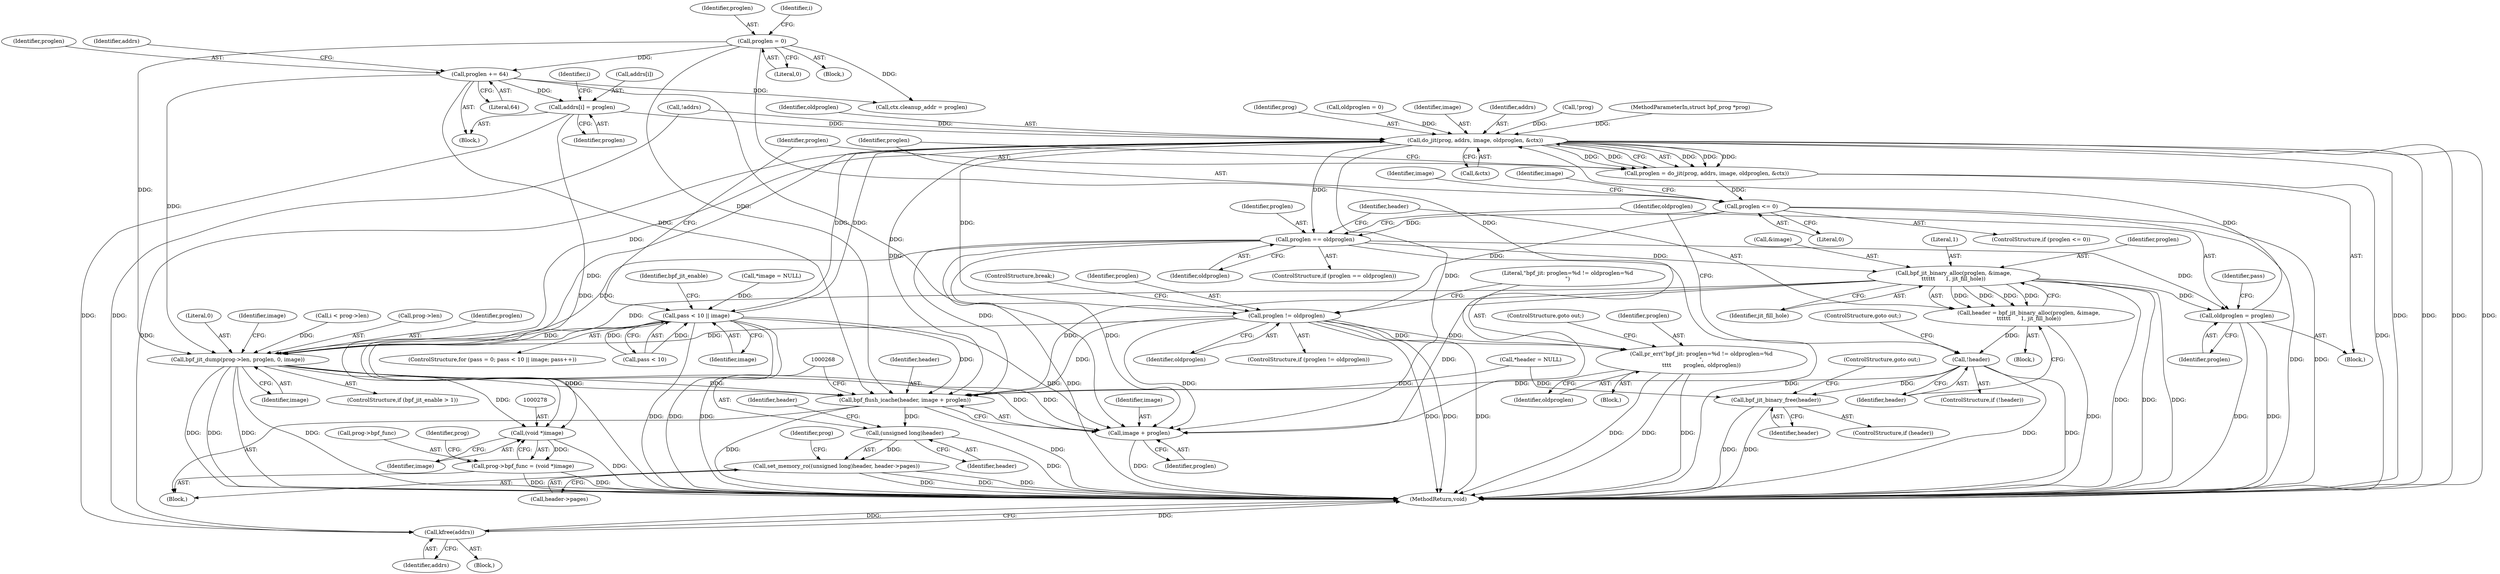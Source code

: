digraph "0_linux_3f7352bf21f8fd7ba3e2fcef9488756f188e12be@array" {
"1000169" [label="(Call,addrs[i] = proglen)"];
"1000166" [label="(Call,proglen += 64)"];
"1000152" [label="(Call,proglen = 0)"];
"1000193" [label="(Call,do_jit(prog, addrs, image, oldproglen, &ctx))"];
"1000183" [label="(Call,pass < 10 || image)"];
"1000251" [label="(Call,bpf_jit_dump(prog->len, proglen, 0, image))"];
"1000261" [label="(Call,bpf_flush_icache(header, image + proglen))"];
"1000267" [label="(Call,(unsigned long)header)"];
"1000266" [label="(Call,set_memory_ro((unsigned long)header, header->pages))"];
"1000263" [label="(Call,image + proglen)"];
"1000277" [label="(Call,(void *)image)"];
"1000273" [label="(Call,prog->bpf_func = (void *)image)"];
"1000191" [label="(Call,proglen = do_jit(prog, addrs, image, oldproglen, &ctx))"];
"1000201" [label="(Call,proglen <= 0)"];
"1000217" [label="(Call,proglen != oldproglen)"];
"1000221" [label="(Call,pr_err(\"bpf_jit: proglen=%d != oldproglen=%d\n\",\n\t\t\t\t       proglen, oldproglen))"];
"1000228" [label="(Call,proglen == oldproglen)"];
"1000234" [label="(Call,bpf_jit_binary_alloc(proglen, &image,\n\t\t\t\t\t\t      1, jit_fill_hole))"];
"1000232" [label="(Call,header = bpf_jit_binary_alloc(proglen, &image,\n\t\t\t\t\t\t      1, jit_fill_hole))"];
"1000241" [label="(Call,!header)"];
"1000210" [label="(Call,bpf_jit_binary_free(header))"];
"1000244" [label="(Call,oldproglen = proglen)"];
"1000286" [label="(Call,kfree(addrs))"];
"1000241" [label="(Call,!header)"];
"1000243" [label="(ControlStructure,goto out;)"];
"1000231" [label="(Block,)"];
"1000269" [label="(Identifier,header)"];
"1000229" [label="(Identifier,proglen)"];
"1000170" [label="(Call,addrs[i])"];
"1000200" [label="(ControlStructure,if (proglen <= 0))"];
"1000222" [label="(Literal,\"bpf_jit: proglen=%d != oldproglen=%d\n\")"];
"1000152" [label="(Call,proglen = 0)"];
"1000256" [label="(Literal,0)"];
"1000266" [label="(Call,set_memory_ro((unsigned long)header, header->pages))"];
"1000147" [label="(Call,!addrs)"];
"1000249" [label="(Identifier,bpf_jit_enable)"];
"1000262" [label="(Identifier,header)"];
"1000225" [label="(ControlStructure,goto out;)"];
"1000210" [label="(Call,bpf_jit_binary_free(header))"];
"1000171" [label="(Identifier,addrs)"];
"1000246" [label="(Identifier,proglen)"];
"1000212" [label="(ControlStructure,goto out;)"];
"1000228" [label="(Call,proglen == oldproglen)"];
"1000259" [label="(Identifier,image)"];
"1000234" [label="(Call,bpf_jit_binary_alloc(proglen, &image,\n\t\t\t\t\t\t      1, jit_fill_hole))"];
"1000257" [label="(Identifier,image)"];
"1000271" [label="(Identifier,header)"];
"1000219" [label="(Identifier,oldproglen)"];
"1000275" [label="(Identifier,prog)"];
"1000242" [label="(Identifier,header)"];
"1000230" [label="(Identifier,oldproglen)"];
"1000195" [label="(Identifier,addrs)"];
"1000116" [label="(Call,*image = NULL)"];
"1000245" [label="(Identifier,oldproglen)"];
"1000179" [label="(ControlStructure,for (pass = 0; pass < 10 || image; pass++))"];
"1000227" [label="(ControlStructure,if (proglen == oldproglen))"];
"1000173" [label="(Identifier,proglen)"];
"1000128" [label="(Call,!prog)"];
"1000203" [label="(Literal,0)"];
"1000226" [label="(ControlStructure,break;)"];
"1000287" [label="(Identifier,addrs)"];
"1000244" [label="(Call,oldproglen = proglen)"];
"1000264" [label="(Identifier,image)"];
"1000190" [label="(Block,)"];
"1000261" [label="(Call,bpf_flush_icache(header, image + proglen))"];
"1000202" [label="(Identifier,proglen)"];
"1000216" [label="(ControlStructure,if (proglen != oldproglen))"];
"1000247" [label="(ControlStructure,if (bpf_jit_enable > 1))"];
"1000184" [label="(Call,pass < 10)"];
"1000238" [label="(Literal,1)"];
"1000277" [label="(Call,(void *)image)"];
"1000191" [label="(Call,proglen = do_jit(prog, addrs, image, oldproglen, &ctx))"];
"1000106" [label="(Call,*header = NULL)"];
"1000260" [label="(Block,)"];
"1000273" [label="(Call,prog->bpf_func = (void *)image)"];
"1000288" [label="(MethodReturn,void)"];
"1000232" [label="(Call,header = bpf_jit_binary_alloc(proglen, &image,\n\t\t\t\t\t\t      1, jit_fill_hole))"];
"1000183" [label="(Call,pass < 10 || image)"];
"1000174" [label="(Call,ctx.cleanup_addr = proglen)"];
"1000251" [label="(Call,bpf_jit_dump(prog->len, proglen, 0, image))"];
"1000270" [label="(Call,header->pages)"];
"1000233" [label="(Identifier,header)"];
"1000192" [label="(Identifier,proglen)"];
"1000158" [label="(Call,i < prog->len)"];
"1000198" [label="(Call,&ctx)"];
"1000208" [label="(ControlStructure,if (header))"];
"1000154" [label="(Literal,0)"];
"1000103" [label="(MethodParameterIn,struct bpf_prog *prog)"];
"1000193" [label="(Call,do_jit(prog, addrs, image, oldproglen, &ctx))"];
"1000267" [label="(Call,(unsigned long)header)"];
"1000167" [label="(Identifier,proglen)"];
"1000153" [label="(Identifier,proglen)"];
"1000217" [label="(Call,proglen != oldproglen)"];
"1000265" [label="(Identifier,proglen)"];
"1000220" [label="(Block,)"];
"1000201" [label="(Call,proglen <= 0)"];
"1000189" [label="(Identifier,pass)"];
"1000168" [label="(Literal,64)"];
"1000165" [label="(Block,)"];
"1000197" [label="(Identifier,oldproglen)"];
"1000164" [label="(Identifier,i)"];
"1000223" [label="(Identifier,proglen)"];
"1000169" [label="(Call,addrs[i] = proglen)"];
"1000235" [label="(Identifier,proglen)"];
"1000263" [label="(Call,image + proglen)"];
"1000194" [label="(Identifier,prog)"];
"1000274" [label="(Call,prog->bpf_func)"];
"1000218" [label="(Identifier,proglen)"];
"1000166" [label="(Call,proglen += 64)"];
"1000214" [label="(Identifier,image)"];
"1000111" [label="(Call,oldproglen = 0)"];
"1000206" [label="(Identifier,image)"];
"1000187" [label="(Identifier,image)"];
"1000286" [label="(Call,kfree(addrs))"];
"1000252" [label="(Call,prog->len)"];
"1000279" [label="(Identifier,image)"];
"1000224" [label="(Identifier,oldproglen)"];
"1000221" [label="(Call,pr_err(\"bpf_jit: proglen=%d != oldproglen=%d\n\",\n\t\t\t\t       proglen, oldproglen))"];
"1000151" [label="(Block,)"];
"1000236" [label="(Call,&image)"];
"1000240" [label="(ControlStructure,if (!header))"];
"1000282" [label="(Identifier,prog)"];
"1000104" [label="(Block,)"];
"1000156" [label="(Identifier,i)"];
"1000196" [label="(Identifier,image)"];
"1000255" [label="(Identifier,proglen)"];
"1000211" [label="(Identifier,header)"];
"1000239" [label="(Identifier,jit_fill_hole)"];
"1000169" -> "1000165"  [label="AST: "];
"1000169" -> "1000173"  [label="CFG: "];
"1000170" -> "1000169"  [label="AST: "];
"1000173" -> "1000169"  [label="AST: "];
"1000164" -> "1000169"  [label="CFG: "];
"1000169" -> "1000288"  [label="DDG: "];
"1000166" -> "1000169"  [label="DDG: "];
"1000169" -> "1000193"  [label="DDG: "];
"1000169" -> "1000286"  [label="DDG: "];
"1000166" -> "1000165"  [label="AST: "];
"1000166" -> "1000168"  [label="CFG: "];
"1000167" -> "1000166"  [label="AST: "];
"1000168" -> "1000166"  [label="AST: "];
"1000171" -> "1000166"  [label="CFG: "];
"1000152" -> "1000166"  [label="DDG: "];
"1000166" -> "1000174"  [label="DDG: "];
"1000166" -> "1000251"  [label="DDG: "];
"1000166" -> "1000261"  [label="DDG: "];
"1000166" -> "1000263"  [label="DDG: "];
"1000152" -> "1000151"  [label="AST: "];
"1000152" -> "1000154"  [label="CFG: "];
"1000153" -> "1000152"  [label="AST: "];
"1000154" -> "1000152"  [label="AST: "];
"1000156" -> "1000152"  [label="CFG: "];
"1000152" -> "1000174"  [label="DDG: "];
"1000152" -> "1000251"  [label="DDG: "];
"1000152" -> "1000261"  [label="DDG: "];
"1000152" -> "1000263"  [label="DDG: "];
"1000193" -> "1000191"  [label="AST: "];
"1000193" -> "1000198"  [label="CFG: "];
"1000194" -> "1000193"  [label="AST: "];
"1000195" -> "1000193"  [label="AST: "];
"1000196" -> "1000193"  [label="AST: "];
"1000197" -> "1000193"  [label="AST: "];
"1000198" -> "1000193"  [label="AST: "];
"1000191" -> "1000193"  [label="CFG: "];
"1000193" -> "1000288"  [label="DDG: "];
"1000193" -> "1000288"  [label="DDG: "];
"1000193" -> "1000288"  [label="DDG: "];
"1000193" -> "1000288"  [label="DDG: "];
"1000193" -> "1000183"  [label="DDG: "];
"1000193" -> "1000191"  [label="DDG: "];
"1000193" -> "1000191"  [label="DDG: "];
"1000193" -> "1000191"  [label="DDG: "];
"1000193" -> "1000191"  [label="DDG: "];
"1000193" -> "1000191"  [label="DDG: "];
"1000128" -> "1000193"  [label="DDG: "];
"1000103" -> "1000193"  [label="DDG: "];
"1000147" -> "1000193"  [label="DDG: "];
"1000183" -> "1000193"  [label="DDG: "];
"1000111" -> "1000193"  [label="DDG: "];
"1000244" -> "1000193"  [label="DDG: "];
"1000193" -> "1000217"  [label="DDG: "];
"1000193" -> "1000228"  [label="DDG: "];
"1000193" -> "1000251"  [label="DDG: "];
"1000193" -> "1000261"  [label="DDG: "];
"1000193" -> "1000263"  [label="DDG: "];
"1000193" -> "1000277"  [label="DDG: "];
"1000193" -> "1000286"  [label="DDG: "];
"1000183" -> "1000179"  [label="AST: "];
"1000183" -> "1000184"  [label="CFG: "];
"1000183" -> "1000187"  [label="CFG: "];
"1000184" -> "1000183"  [label="AST: "];
"1000187" -> "1000183"  [label="AST: "];
"1000192" -> "1000183"  [label="CFG: "];
"1000249" -> "1000183"  [label="CFG: "];
"1000183" -> "1000288"  [label="DDG: "];
"1000183" -> "1000288"  [label="DDG: "];
"1000183" -> "1000288"  [label="DDG: "];
"1000184" -> "1000183"  [label="DDG: "];
"1000184" -> "1000183"  [label="DDG: "];
"1000116" -> "1000183"  [label="DDG: "];
"1000183" -> "1000251"  [label="DDG: "];
"1000183" -> "1000261"  [label="DDG: "];
"1000183" -> "1000263"  [label="DDG: "];
"1000183" -> "1000277"  [label="DDG: "];
"1000251" -> "1000247"  [label="AST: "];
"1000251" -> "1000257"  [label="CFG: "];
"1000252" -> "1000251"  [label="AST: "];
"1000255" -> "1000251"  [label="AST: "];
"1000256" -> "1000251"  [label="AST: "];
"1000257" -> "1000251"  [label="AST: "];
"1000259" -> "1000251"  [label="CFG: "];
"1000251" -> "1000288"  [label="DDG: "];
"1000251" -> "1000288"  [label="DDG: "];
"1000251" -> "1000288"  [label="DDG: "];
"1000251" -> "1000288"  [label="DDG: "];
"1000158" -> "1000251"  [label="DDG: "];
"1000217" -> "1000251"  [label="DDG: "];
"1000234" -> "1000251"  [label="DDG: "];
"1000228" -> "1000251"  [label="DDG: "];
"1000251" -> "1000261"  [label="DDG: "];
"1000251" -> "1000261"  [label="DDG: "];
"1000251" -> "1000263"  [label="DDG: "];
"1000251" -> "1000263"  [label="DDG: "];
"1000251" -> "1000277"  [label="DDG: "];
"1000261" -> "1000260"  [label="AST: "];
"1000261" -> "1000263"  [label="CFG: "];
"1000262" -> "1000261"  [label="AST: "];
"1000263" -> "1000261"  [label="AST: "];
"1000268" -> "1000261"  [label="CFG: "];
"1000261" -> "1000288"  [label="DDG: "];
"1000261" -> "1000288"  [label="DDG: "];
"1000106" -> "1000261"  [label="DDG: "];
"1000241" -> "1000261"  [label="DDG: "];
"1000217" -> "1000261"  [label="DDG: "];
"1000234" -> "1000261"  [label="DDG: "];
"1000228" -> "1000261"  [label="DDG: "];
"1000261" -> "1000267"  [label="DDG: "];
"1000267" -> "1000266"  [label="AST: "];
"1000267" -> "1000269"  [label="CFG: "];
"1000268" -> "1000267"  [label="AST: "];
"1000269" -> "1000267"  [label="AST: "];
"1000271" -> "1000267"  [label="CFG: "];
"1000267" -> "1000288"  [label="DDG: "];
"1000267" -> "1000266"  [label="DDG: "];
"1000266" -> "1000260"  [label="AST: "];
"1000266" -> "1000270"  [label="CFG: "];
"1000270" -> "1000266"  [label="AST: "];
"1000275" -> "1000266"  [label="CFG: "];
"1000266" -> "1000288"  [label="DDG: "];
"1000266" -> "1000288"  [label="DDG: "];
"1000266" -> "1000288"  [label="DDG: "];
"1000263" -> "1000265"  [label="CFG: "];
"1000264" -> "1000263"  [label="AST: "];
"1000265" -> "1000263"  [label="AST: "];
"1000263" -> "1000288"  [label="DDG: "];
"1000217" -> "1000263"  [label="DDG: "];
"1000234" -> "1000263"  [label="DDG: "];
"1000228" -> "1000263"  [label="DDG: "];
"1000277" -> "1000273"  [label="AST: "];
"1000277" -> "1000279"  [label="CFG: "];
"1000278" -> "1000277"  [label="AST: "];
"1000279" -> "1000277"  [label="AST: "];
"1000273" -> "1000277"  [label="CFG: "];
"1000277" -> "1000288"  [label="DDG: "];
"1000277" -> "1000273"  [label="DDG: "];
"1000273" -> "1000260"  [label="AST: "];
"1000274" -> "1000273"  [label="AST: "];
"1000282" -> "1000273"  [label="CFG: "];
"1000273" -> "1000288"  [label="DDG: "];
"1000273" -> "1000288"  [label="DDG: "];
"1000191" -> "1000190"  [label="AST: "];
"1000192" -> "1000191"  [label="AST: "];
"1000202" -> "1000191"  [label="CFG: "];
"1000191" -> "1000288"  [label="DDG: "];
"1000191" -> "1000201"  [label="DDG: "];
"1000201" -> "1000200"  [label="AST: "];
"1000201" -> "1000203"  [label="CFG: "];
"1000202" -> "1000201"  [label="AST: "];
"1000203" -> "1000201"  [label="AST: "];
"1000206" -> "1000201"  [label="CFG: "];
"1000214" -> "1000201"  [label="CFG: "];
"1000201" -> "1000288"  [label="DDG: "];
"1000201" -> "1000288"  [label="DDG: "];
"1000201" -> "1000217"  [label="DDG: "];
"1000201" -> "1000228"  [label="DDG: "];
"1000217" -> "1000216"  [label="AST: "];
"1000217" -> "1000219"  [label="CFG: "];
"1000218" -> "1000217"  [label="AST: "];
"1000219" -> "1000217"  [label="AST: "];
"1000222" -> "1000217"  [label="CFG: "];
"1000226" -> "1000217"  [label="CFG: "];
"1000217" -> "1000288"  [label="DDG: "];
"1000217" -> "1000288"  [label="DDG: "];
"1000217" -> "1000288"  [label="DDG: "];
"1000217" -> "1000221"  [label="DDG: "];
"1000217" -> "1000221"  [label="DDG: "];
"1000221" -> "1000220"  [label="AST: "];
"1000221" -> "1000224"  [label="CFG: "];
"1000222" -> "1000221"  [label="AST: "];
"1000223" -> "1000221"  [label="AST: "];
"1000224" -> "1000221"  [label="AST: "];
"1000225" -> "1000221"  [label="CFG: "];
"1000221" -> "1000288"  [label="DDG: "];
"1000221" -> "1000288"  [label="DDG: "];
"1000221" -> "1000288"  [label="DDG: "];
"1000228" -> "1000227"  [label="AST: "];
"1000228" -> "1000230"  [label="CFG: "];
"1000229" -> "1000228"  [label="AST: "];
"1000230" -> "1000228"  [label="AST: "];
"1000233" -> "1000228"  [label="CFG: "];
"1000245" -> "1000228"  [label="CFG: "];
"1000228" -> "1000288"  [label="DDG: "];
"1000228" -> "1000288"  [label="DDG: "];
"1000228" -> "1000234"  [label="DDG: "];
"1000228" -> "1000244"  [label="DDG: "];
"1000234" -> "1000232"  [label="AST: "];
"1000234" -> "1000239"  [label="CFG: "];
"1000235" -> "1000234"  [label="AST: "];
"1000236" -> "1000234"  [label="AST: "];
"1000238" -> "1000234"  [label="AST: "];
"1000239" -> "1000234"  [label="AST: "];
"1000232" -> "1000234"  [label="CFG: "];
"1000234" -> "1000288"  [label="DDG: "];
"1000234" -> "1000288"  [label="DDG: "];
"1000234" -> "1000288"  [label="DDG: "];
"1000234" -> "1000232"  [label="DDG: "];
"1000234" -> "1000232"  [label="DDG: "];
"1000234" -> "1000232"  [label="DDG: "];
"1000234" -> "1000232"  [label="DDG: "];
"1000234" -> "1000244"  [label="DDG: "];
"1000232" -> "1000231"  [label="AST: "];
"1000233" -> "1000232"  [label="AST: "];
"1000242" -> "1000232"  [label="CFG: "];
"1000232" -> "1000288"  [label="DDG: "];
"1000232" -> "1000241"  [label="DDG: "];
"1000241" -> "1000240"  [label="AST: "];
"1000241" -> "1000242"  [label="CFG: "];
"1000242" -> "1000241"  [label="AST: "];
"1000243" -> "1000241"  [label="CFG: "];
"1000245" -> "1000241"  [label="CFG: "];
"1000241" -> "1000288"  [label="DDG: "];
"1000241" -> "1000288"  [label="DDG: "];
"1000241" -> "1000210"  [label="DDG: "];
"1000210" -> "1000208"  [label="AST: "];
"1000210" -> "1000211"  [label="CFG: "];
"1000211" -> "1000210"  [label="AST: "];
"1000212" -> "1000210"  [label="CFG: "];
"1000210" -> "1000288"  [label="DDG: "];
"1000210" -> "1000288"  [label="DDG: "];
"1000106" -> "1000210"  [label="DDG: "];
"1000244" -> "1000190"  [label="AST: "];
"1000244" -> "1000246"  [label="CFG: "];
"1000245" -> "1000244"  [label="AST: "];
"1000246" -> "1000244"  [label="AST: "];
"1000189" -> "1000244"  [label="CFG: "];
"1000244" -> "1000288"  [label="DDG: "];
"1000244" -> "1000288"  [label="DDG: "];
"1000286" -> "1000104"  [label="AST: "];
"1000286" -> "1000287"  [label="CFG: "];
"1000287" -> "1000286"  [label="AST: "];
"1000288" -> "1000286"  [label="CFG: "];
"1000286" -> "1000288"  [label="DDG: "];
"1000286" -> "1000288"  [label="DDG: "];
"1000147" -> "1000286"  [label="DDG: "];
}
